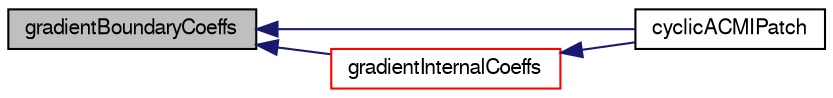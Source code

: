 digraph "gradientBoundaryCoeffs"
{
  bgcolor="transparent";
  edge [fontname="FreeSans",fontsize="10",labelfontname="FreeSans",labelfontsize="10"];
  node [fontname="FreeSans",fontsize="10",shape=record];
  rankdir="LR";
  Node303 [label="gradientBoundaryCoeffs",height=0.2,width=0.4,color="black", fillcolor="grey75", style="filled", fontcolor="black"];
  Node303 -> Node304 [dir="back",color="midnightblue",fontsize="10",style="solid",fontname="FreeSans"];
  Node304 [label="cyclicACMIPatch",height=0.2,width=0.4,color="black",URL="$a22010.html#a9fd5d26cb4c738b5b9afdf8544523658",tooltip="Return local reference cast into the cyclic AMI patch. "];
  Node303 -> Node305 [dir="back",color="midnightblue",fontsize="10",style="solid",fontname="FreeSans"];
  Node305 [label="gradientInternalCoeffs",height=0.2,width=0.4,color="red",URL="$a22010.html#a3190133c49936e7f0fb70c588951402f",tooltip="Return the matrix diagonal coefficients corresponding to the. "];
  Node305 -> Node304 [dir="back",color="midnightblue",fontsize="10",style="solid",fontname="FreeSans"];
}
